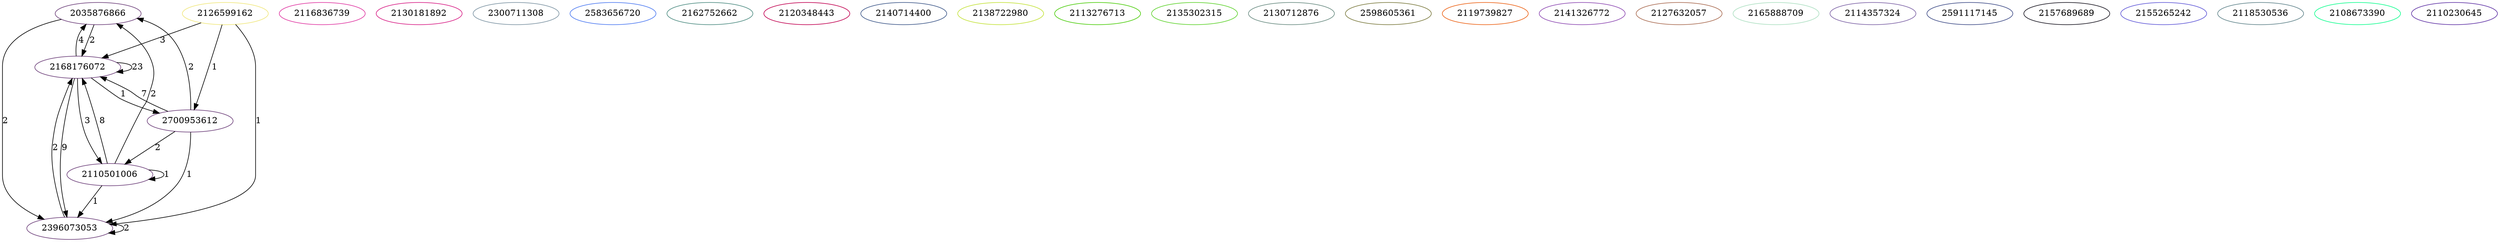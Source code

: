 // induced sub graph
digraph {
	2035876866 [color="#6E417B"]
	2116836739 [color="#DF37A2"]
	2130181892 [color="#D71D85"]
	2700953612 [color="#6E417B"]
	2300711308 [color="#7C93A2"]
	2110501006 [color="#6E417B"]
	2583656720 [color="#4D7AF1"]
	2162752662 [color="#4E8C82"]
	2120348443 [color="#C10051"]
	2140714400 [color="#3F598A"]
	2138722980 [color="#C3E239"]
	2113276713 [color="#4ACC09"]
	2135302315 [color="#5ED22C"]
	2130712876 [color="#698B81"]
	2598605361 [color="#7C7B40"]
	2119739827 [color="#EC6317"]
	2141326772 [color="#8D49B2"]
	2127632057 [color="#A96B51"]
	2165888709 [color="#ACDFC1"]
	2168176072 [color="#6E417B"]
	2114357324 [color="#7C62A5"]
	2591117145 [color="#404D88"]
	2157689689 [color="#191621"]
	2155265242 [color="#6058D7"]
	2396073053 [color="#6E417B"]
	2118530536 [color="#61848B"]
	2108673390 [color="#11FD8F"]
	2110230645 [color="#6033A5"]
	2126599162 [color="#F0E77D"]
	subgraph cit {
		2035876866 -> 2168176072 [label=2]
		2035876866 -> 2396073053 [label=2]
		2700953612 -> 2035876866 [label=2]
		2700953612 -> 2110501006 [label=2]
		2700953612 -> 2168176072 [label=7]
		2700953612 -> 2396073053 [label=1]
		2110501006 -> 2035876866 [label=2]
		2110501006 -> 2110501006 [label=1]
		2110501006 -> 2168176072 [label=8]
		2110501006 -> 2396073053 [label=1]
		2168176072 -> 2035876866 [label=4]
		2168176072 -> 2700953612 [label=1]
		2168176072 -> 2110501006 [label=3]
		2168176072 -> 2168176072 [label=23]
		2168176072 -> 2396073053 [label=9]
		2396073053 -> 2168176072 [label=2]
		2396073053 -> 2396073053 [label=2]
		2126599162 -> 2700953612 [label=1]
		2126599162 -> 2168176072 [label=3]
		2126599162 -> 2396073053 [label=1]
	}
}
